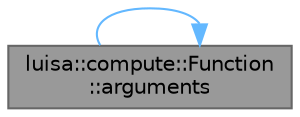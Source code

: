digraph "luisa::compute::Function::arguments"
{
 // LATEX_PDF_SIZE
  bgcolor="transparent";
  edge [fontname=Helvetica,fontsize=10,labelfontname=Helvetica,labelfontsize=10];
  node [fontname=Helvetica,fontsize=10,shape=box,height=0.2,width=0.4];
  rankdir="LR";
  Node1 [id="Node000001",label="luisa::compute::Function\l::arguments",height=0.2,width=0.4,color="gray40", fillcolor="grey60", style="filled", fontcolor="black",tooltip="Return arguments"];
  Node1 -> Node1 [id="edge1_Node000001_Node000001",color="steelblue1",style="solid",tooltip=" "];
}
